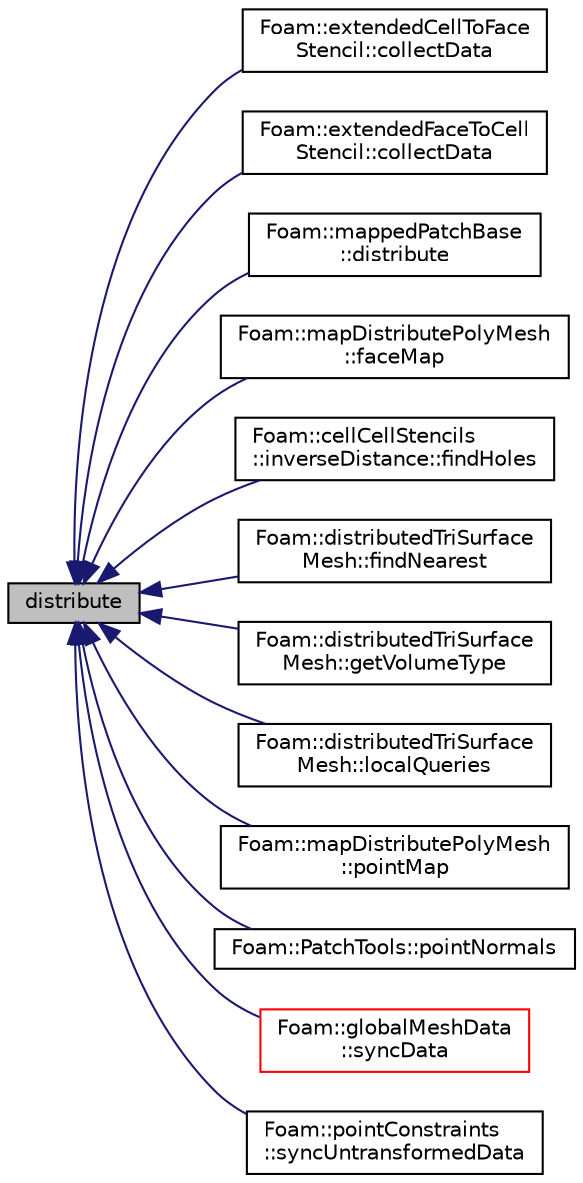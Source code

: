 digraph "distribute"
{
  bgcolor="transparent";
  edge [fontname="Helvetica",fontsize="10",labelfontname="Helvetica",labelfontsize="10"];
  node [fontname="Helvetica",fontsize="10",shape=record];
  rankdir="LR";
  Node1 [label="distribute",height=0.2,width=0.4,color="black", fillcolor="grey75", style="filled" fontcolor="black"];
  Node1 -> Node2 [dir="back",color="midnightblue",fontsize="10",style="solid",fontname="Helvetica"];
  Node2 [label="Foam::extendedCellToFace\lStencil::collectData",height=0.2,width=0.4,color="black",URL="$classFoam_1_1extendedCellToFaceStencil.html#a9d8cb70c5ed08be49cf8da4be7be1c3f"];
  Node1 -> Node3 [dir="back",color="midnightblue",fontsize="10",style="solid",fontname="Helvetica"];
  Node3 [label="Foam::extendedFaceToCell\lStencil::collectData",height=0.2,width=0.4,color="black",URL="$classFoam_1_1extendedFaceToCellStencil.html#af89fae9c506ce31a183eb913a1446065"];
  Node1 -> Node4 [dir="back",color="midnightblue",fontsize="10",style="solid",fontname="Helvetica"];
  Node4 [label="Foam::mappedPatchBase\l::distribute",height=0.2,width=0.4,color="black",URL="$classFoam_1_1mappedPatchBase.html#a19634e92e19466f33831b6908d0a4fab",tooltip="Wrapper around map/interpolate data distribution. "];
  Node1 -> Node5 [dir="back",color="midnightblue",fontsize="10",style="solid",fontname="Helvetica"];
  Node5 [label="Foam::mapDistributePolyMesh\l::faceMap",height=0.2,width=0.4,color="black",URL="$classFoam_1_1mapDistributePolyMesh.html#aacd2e5e0a1a03ce890c2b46642a8f648",tooltip="Face distribute map. "];
  Node1 -> Node6 [dir="back",color="midnightblue",fontsize="10",style="solid",fontname="Helvetica"];
  Node6 [label="Foam::cellCellStencils\l::inverseDistance::findHoles",height=0.2,width=0.4,color="black",URL="$classFoam_1_1cellCellStencils_1_1inverseDistance.html#a18951bb7b217095f3907df53f16e7c73",tooltip="Do flood filling to detect unreachable (from patches) sections. "];
  Node1 -> Node7 [dir="back",color="midnightblue",fontsize="10",style="solid",fontname="Helvetica"];
  Node7 [label="Foam::distributedTriSurface\lMesh::findNearest",height=0.2,width=0.4,color="black",URL="$classFoam_1_1distributedTriSurfaceMesh.html#ad64c821f48b189f0be09244ae2037fdc"];
  Node1 -> Node8 [dir="back",color="midnightblue",fontsize="10",style="solid",fontname="Helvetica"];
  Node8 [label="Foam::distributedTriSurface\lMesh::getVolumeType",height=0.2,width=0.4,color="black",URL="$classFoam_1_1distributedTriSurfaceMesh.html#a841fec7c9618319def0abf8af87b96d4",tooltip="Determine type (inside/outside/mixed) for point. unknown if. "];
  Node1 -> Node9 [dir="back",color="midnightblue",fontsize="10",style="solid",fontname="Helvetica"];
  Node9 [label="Foam::distributedTriSurface\lMesh::localQueries",height=0.2,width=0.4,color="black",URL="$classFoam_1_1distributedTriSurfaceMesh.html#a3192e966fdbcf58cb4839e7498f4c2bd",tooltip="Obtains global indices from pointIndexHit and swaps them back. "];
  Node1 -> Node10 [dir="back",color="midnightblue",fontsize="10",style="solid",fontname="Helvetica"];
  Node10 [label="Foam::mapDistributePolyMesh\l::pointMap",height=0.2,width=0.4,color="black",URL="$classFoam_1_1mapDistributePolyMesh.html#a61f203ef0004f5f6cfa8756c33375bd4",tooltip="Point distribute map. "];
  Node1 -> Node11 [dir="back",color="midnightblue",fontsize="10",style="solid",fontname="Helvetica"];
  Node11 [label="Foam::PatchTools::pointNormals",height=0.2,width=0.4,color="black",URL="$classFoam_1_1PatchTools.html#ab60186b13b96788288ecfa924a6950d2"];
  Node1 -> Node12 [dir="back",color="midnightblue",fontsize="10",style="solid",fontname="Helvetica"];
  Node12 [label="Foam::globalMeshData\l::syncData",height=0.2,width=0.4,color="red",URL="$classFoam_1_1globalMeshData.html#a9a349a456d09777614f65131f0e83e5b",tooltip="Helper: synchronise data with transforms. "];
  Node1 -> Node13 [dir="back",color="midnightblue",fontsize="10",style="solid",fontname="Helvetica"];
  Node13 [label="Foam::pointConstraints\l::syncUntransformedData",height=0.2,width=0.4,color="black",URL="$classFoam_1_1pointConstraints.html#a60a2f4543c7dc5c768bd06768d7004c6",tooltip="Helper: sync data on collocated points only. "];
}
